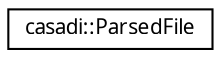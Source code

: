digraph "Graphical Class Hierarchy"
{
  edge [fontname="FreeSans.ttf",fontsize="10",labelfontname="FreeSans.ttf",labelfontsize="10"];
  node [fontname="FreeSans.ttf",fontsize="10",shape=record];
  rankdir="LR";
  Node1 [label="casadi::ParsedFile",height=0.2,width=0.4,color="black", fillcolor="white", style="filled",URL="$d3/d8a/classcasadi_1_1ParsedFile.html",tooltip="A parsed file. "];
}
